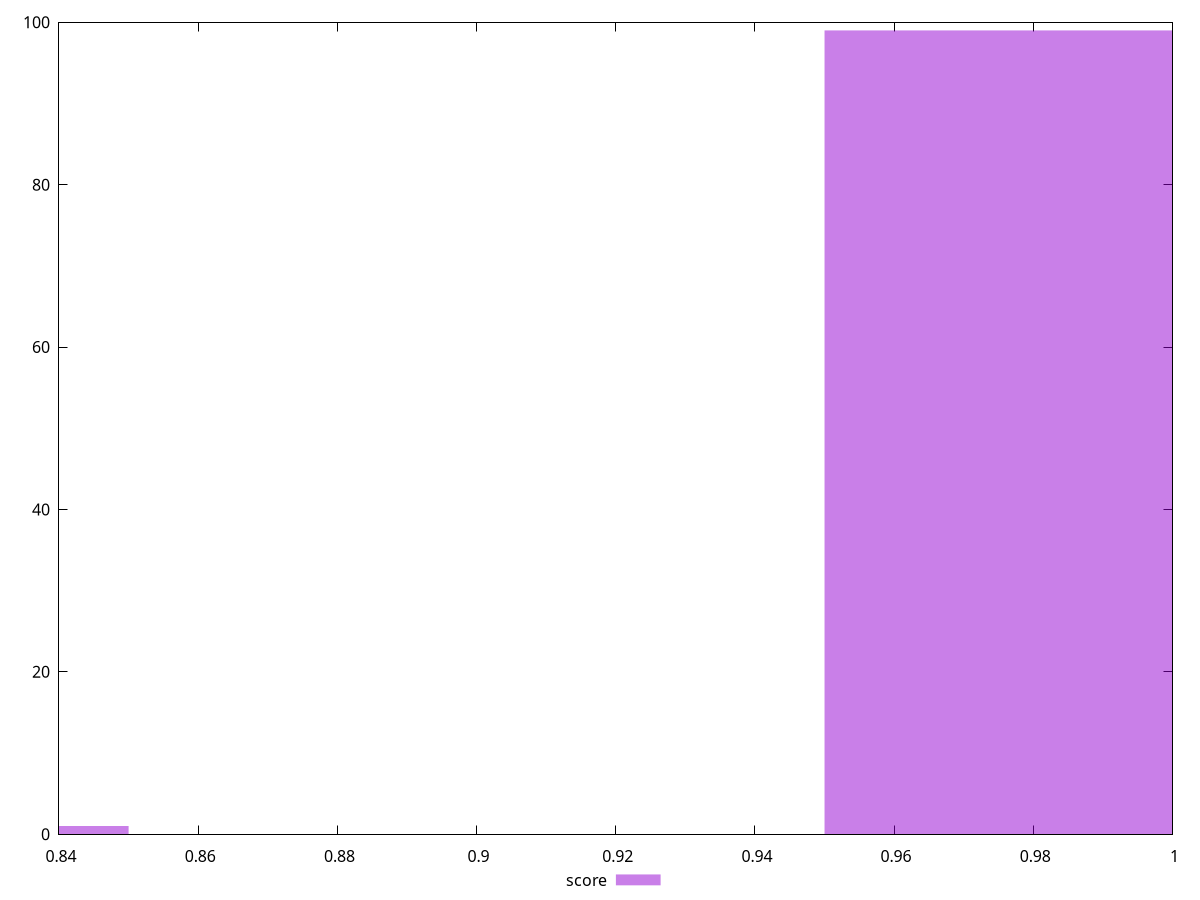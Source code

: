 reset

$score <<EOF
0.8 1
1 99
EOF

set key outside below
set boxwidth 0.1
set xrange [0.84:1]
set yrange [0:100]
set trange [0:100]
set style fill transparent solid 0.5 noborder
set terminal svg size 640, 490 enhanced background rgb 'white'
set output "report_00018_2021-02-10T15-25-16.877Z/estimated-input-latency/samples/pages+cached/score/histogram.svg"

plot $score title "score" with boxes

reset
